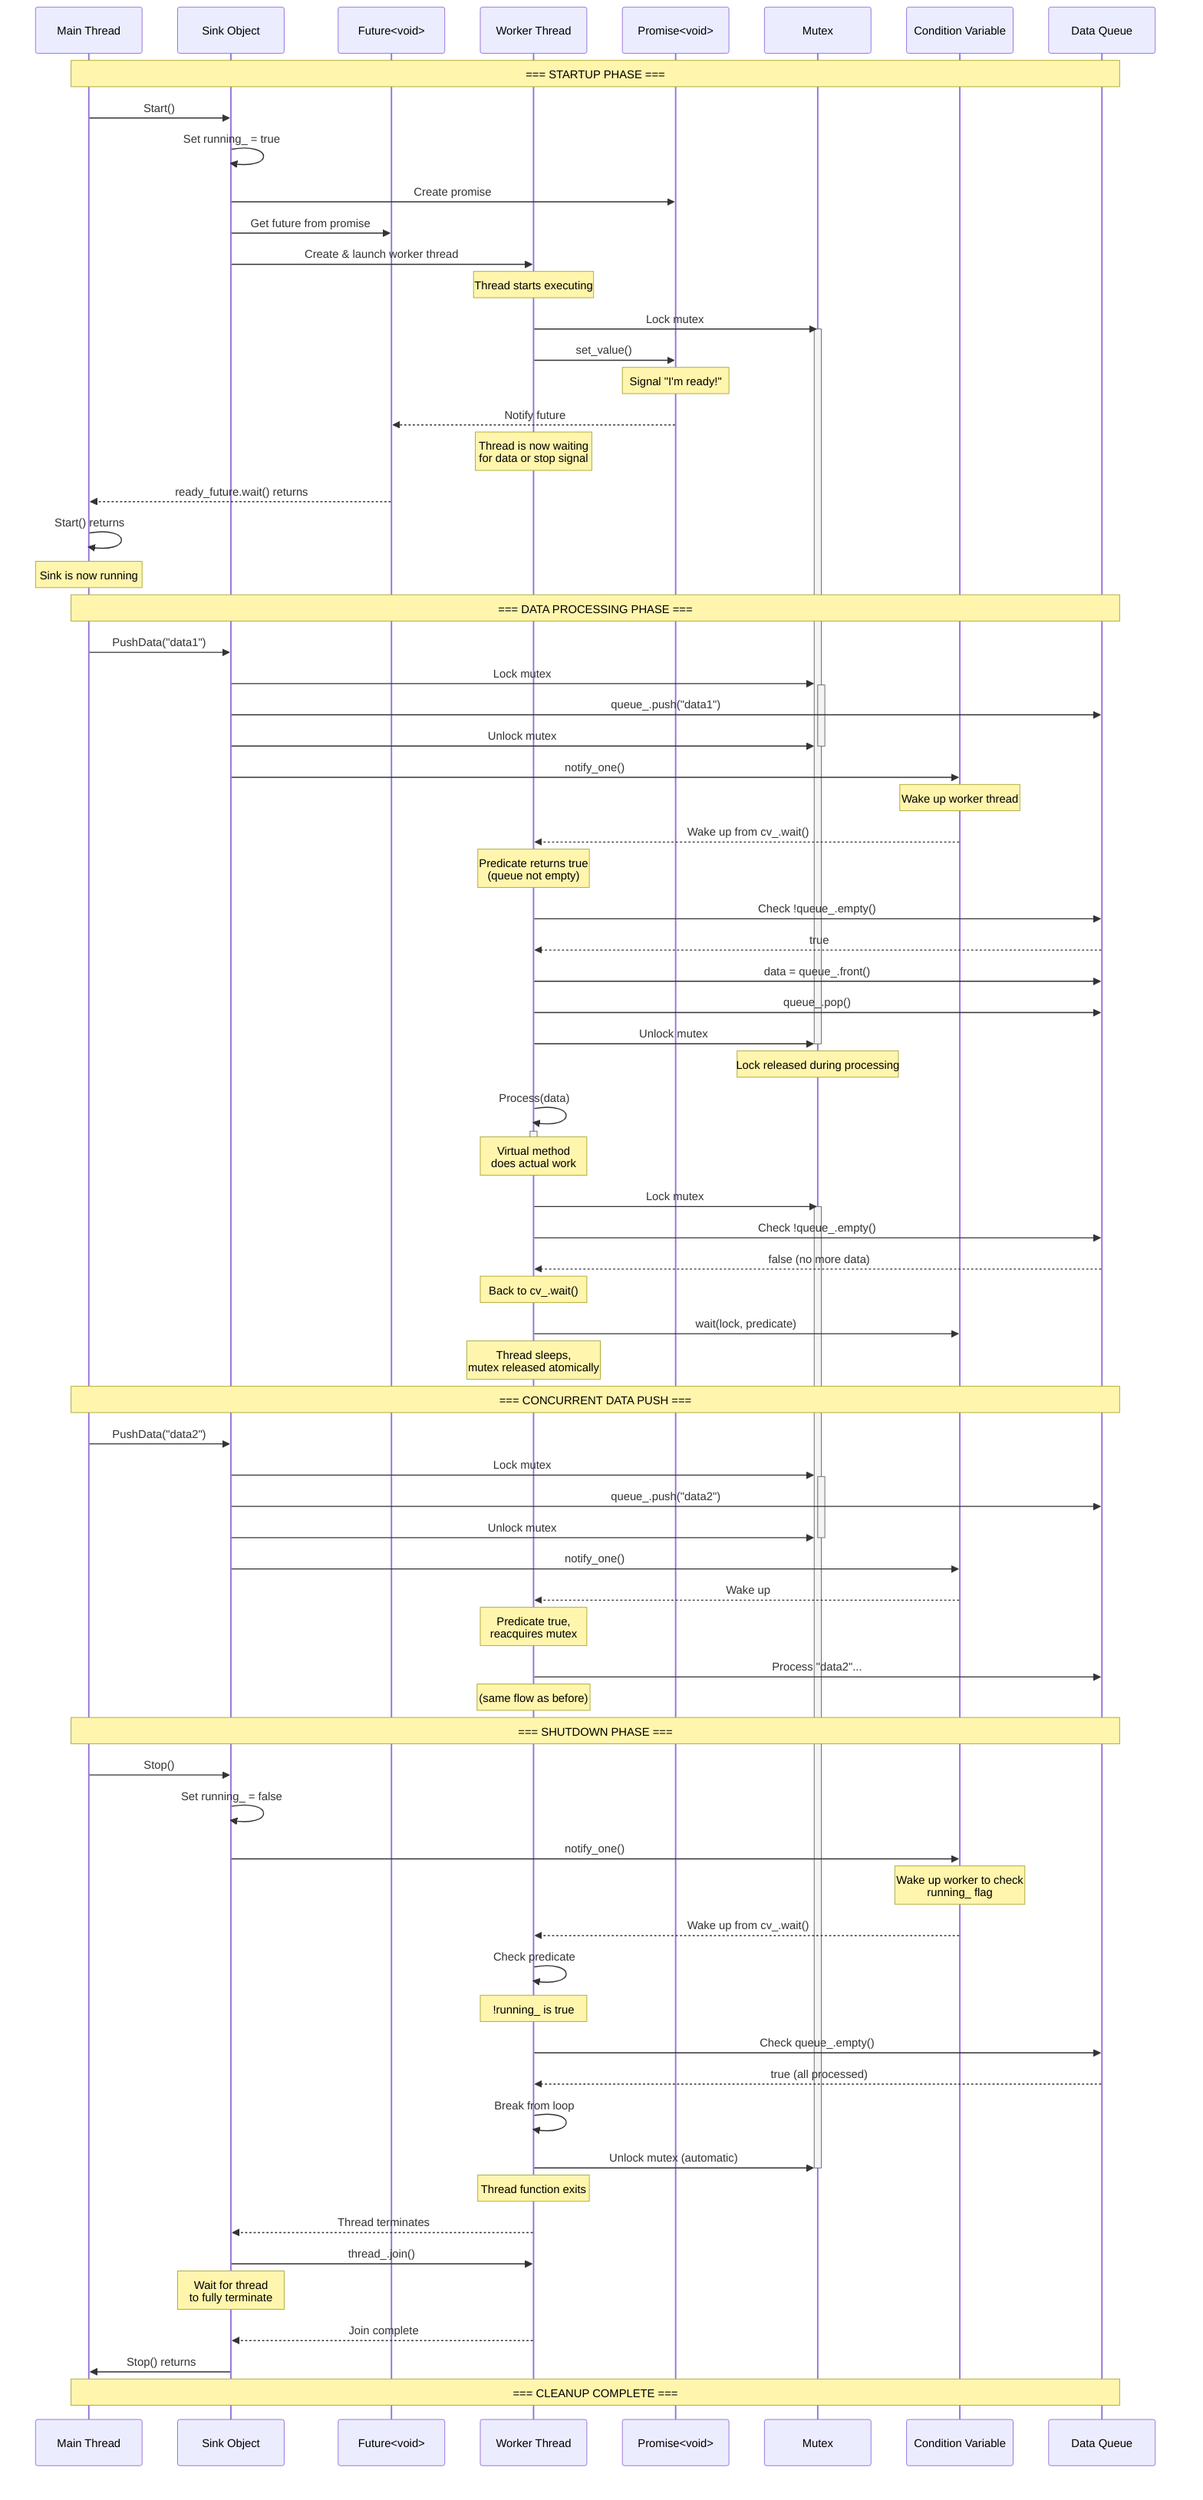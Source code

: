 sequenceDiagram
    participant Main as Main Thread
    participant Sink as Sink Object
    participant Future as Future<void>
    participant Worker as Worker Thread
    participant Promise as Promise<void>
    participant Mutex as Mutex
    participant CV as Condition Variable
    participant Queue as Data Queue

    Note over Main,Queue: === STARTUP PHASE ===

    Main->>Sink: Start()
    Sink->>Sink: Set running_ = true
    Sink->>Promise: Create promise
    Sink->>Future: Get future from promise

    Sink->>Worker: Create & launch worker thread
    Note over Worker: Thread starts executing

    Worker->>Mutex: Lock mutex
    activate Mutex

    Worker->>Promise: set_value()
    Note over Promise: Signal "I'm ready!"
    Promise-->>Future: Notify future

    Note over Worker: Thread is now waiting<br/>for data or stop signal

    Future-->>Main: ready_future.wait() returns
    Main->>Main: Start() returns
    Note over Main: Sink is now running

    Note over Main,Queue: === DATA PROCESSING PHASE ===

    Main->>Sink: PushData("data1")
    Sink->>Mutex: Lock mutex
    activate Mutex
    Sink->>Queue: queue_.push("data1")
    Sink->>Mutex: Unlock mutex
    deactivate Mutex
    Sink->>CV: notify_one()
    Note over CV: Wake up worker thread

    CV-->>Worker: Wake up from cv_.wait()
    Note over Worker: Predicate returns true<br/>(queue not empty)

    Worker->>Queue: Check !queue_.empty()
    Queue-->>Worker: true

    Worker->>Queue: data = queue_.front()
    Worker->>Queue: queue_.pop()

    Worker->>Mutex: Unlock mutex
    deactivate Mutex
    Note over Mutex: Lock released during processing

    Worker->>Worker: Process(data)
    activate Worker
    Note over Worker: Virtual method<br/>does actual work
    deactivate Worker

    Worker->>Mutex: Lock mutex
    activate Mutex

    Worker->>Queue: Check !queue_.empty()
    Queue-->>Worker: false (no more data)

    Note over Worker: Back to cv_.wait()
    Worker->>CV: wait(lock, predicate)
    Note over Worker: Thread sleeps,<br/>mutex released atomically

    Note over Main,Queue: === CONCURRENT DATA PUSH ===

    Main->>Sink: PushData("data2")
    Sink->>Mutex: Lock mutex
    activate Mutex
    Sink->>Queue: queue_.push("data2")
    Sink->>Mutex: Unlock mutex
    deactivate Mutex
    Sink->>CV: notify_one()

    CV-->>Worker: Wake up
    Note over Worker: Predicate true,<br/>reacquires mutex

    Worker->>Queue: Process "data2"...
    Note over Worker: (same flow as before)

    Note over Main,Queue: === SHUTDOWN PHASE ===

    Main->>Sink: Stop()
    Sink->>Sink: Set running_ = false
    Sink->>CV: notify_one()
    Note over CV: Wake up worker to check<br/>running_ flag

    CV-->>Worker: Wake up from cv_.wait()
    Worker->>Worker: Check predicate
    Note over Worker: !running_ is true

    Worker->>Queue: Check queue_.empty()
    Queue-->>Worker: true (all processed)

    Worker->>Worker: Break from loop
    Worker->>Mutex: Unlock mutex (automatic)
    deactivate Mutex

    Note over Worker: Thread function exits
    Worker-->>Sink: Thread terminates

    Sink->>Worker: thread_.join()
    Note over Sink: Wait for thread<br/>to fully terminate

    Worker-->>Sink: Join complete
    Sink->>Main: Stop() returns

    Note over Main,Queue: === CLEANUP COMPLETE ===